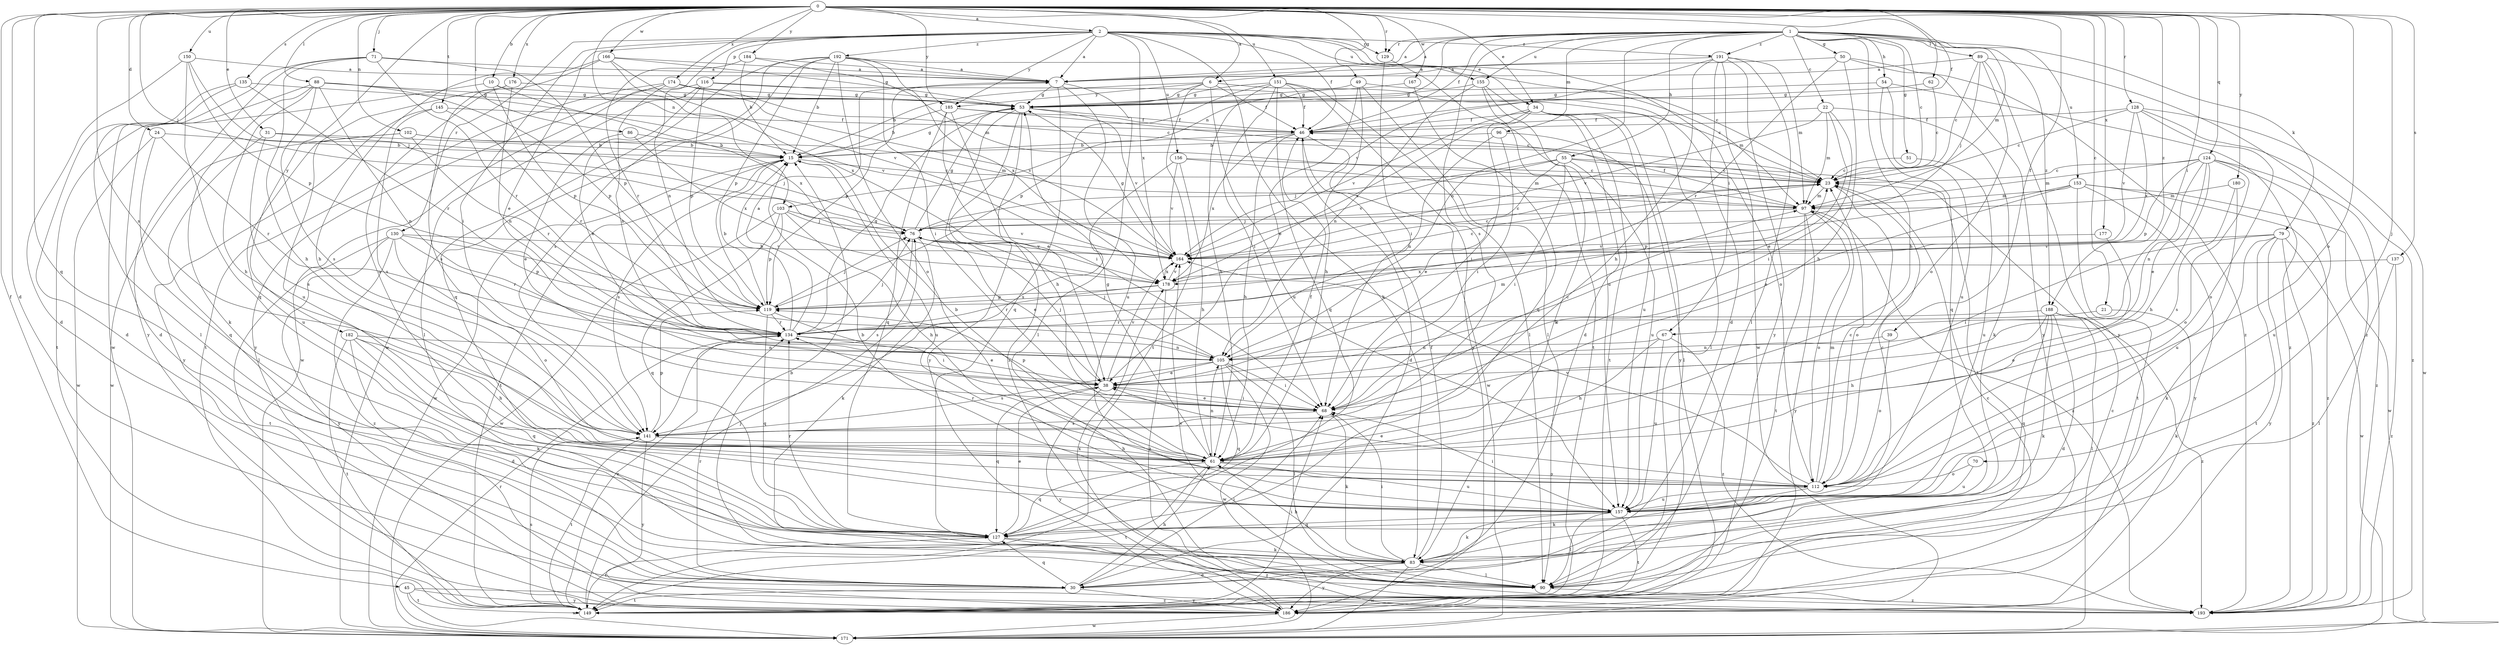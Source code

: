 strict digraph  {
0;
1;
2;
6;
7;
10;
15;
21;
22;
23;
24;
30;
31;
34;
38;
39;
45;
46;
49;
50;
51;
53;
54;
55;
61;
62;
67;
68;
70;
71;
76;
79;
83;
86;
88;
89;
90;
96;
97;
102;
103;
105;
112;
116;
119;
124;
127;
128;
129;
130;
134;
135;
137;
141;
145;
149;
150;
151;
153;
155;
156;
157;
164;
166;
167;
171;
174;
176;
177;
178;
180;
182;
184;
185;
186;
188;
191;
192;
193;
0 -> 2  [label=a];
0 -> 6  [label=a];
0 -> 10  [label=b];
0 -> 21  [label=c];
0 -> 24  [label=d];
0 -> 30  [label=d];
0 -> 31  [label=e];
0 -> 34  [label=e];
0 -> 39  [label=f];
0 -> 45  [label=f];
0 -> 46  [label=f];
0 -> 49  [label=g];
0 -> 62  [label=i];
0 -> 67  [label=i];
0 -> 70  [label=j];
0 -> 71  [label=j];
0 -> 76  [label=j];
0 -> 86  [label=l];
0 -> 88  [label=l];
0 -> 102  [label=n];
0 -> 103  [label=n];
0 -> 112  [label=o];
0 -> 124  [label=q];
0 -> 127  [label=q];
0 -> 128  [label=r];
0 -> 129  [label=r];
0 -> 135  [label=s];
0 -> 137  [label=s];
0 -> 141  [label=s];
0 -> 145  [label=t];
0 -> 150  [label=u];
0 -> 151  [label=u];
0 -> 166  [label=w];
0 -> 167  [label=w];
0 -> 174  [label=x];
0 -> 176  [label=x];
0 -> 177  [label=x];
0 -> 180  [label=y];
0 -> 182  [label=y];
0 -> 184  [label=y];
0 -> 185  [label=y];
0 -> 188  [label=z];
1 -> 6  [label=a];
1 -> 7  [label=a];
1 -> 22  [label=c];
1 -> 23  [label=c];
1 -> 46  [label=f];
1 -> 50  [label=g];
1 -> 51  [label=g];
1 -> 54  [label=h];
1 -> 55  [label=h];
1 -> 61  [label=h];
1 -> 79  [label=k];
1 -> 89  [label=l];
1 -> 96  [label=m];
1 -> 97  [label=m];
1 -> 103  [label=n];
1 -> 105  [label=n];
1 -> 129  [label=r];
1 -> 141  [label=s];
1 -> 153  [label=u];
1 -> 155  [label=u];
1 -> 188  [label=z];
1 -> 191  [label=z];
2 -> 7  [label=a];
2 -> 34  [label=e];
2 -> 38  [label=e];
2 -> 46  [label=f];
2 -> 67  [label=i];
2 -> 68  [label=i];
2 -> 83  [label=k];
2 -> 105  [label=n];
2 -> 116  [label=p];
2 -> 129  [label=r];
2 -> 130  [label=r];
2 -> 155  [label=u];
2 -> 156  [label=u];
2 -> 178  [label=x];
2 -> 185  [label=y];
2 -> 191  [label=z];
2 -> 192  [label=z];
6 -> 15  [label=b];
6 -> 46  [label=f];
6 -> 53  [label=g];
6 -> 112  [label=o];
6 -> 149  [label=t];
6 -> 157  [label=u];
6 -> 185  [label=y];
7 -> 53  [label=g];
7 -> 90  [label=l];
7 -> 119  [label=p];
7 -> 127  [label=q];
7 -> 157  [label=u];
10 -> 30  [label=d];
10 -> 53  [label=g];
10 -> 119  [label=p];
10 -> 178  [label=x];
15 -> 23  [label=c];
15 -> 53  [label=g];
15 -> 141  [label=s];
15 -> 149  [label=t];
15 -> 157  [label=u];
15 -> 171  [label=w];
21 -> 83  [label=k];
21 -> 134  [label=r];
22 -> 38  [label=e];
22 -> 46  [label=f];
22 -> 68  [label=i];
22 -> 83  [label=k];
22 -> 97  [label=m];
22 -> 164  [label=v];
23 -> 97  [label=m];
23 -> 112  [label=o];
24 -> 15  [label=b];
24 -> 127  [label=q];
24 -> 134  [label=r];
24 -> 171  [label=w];
30 -> 61  [label=h];
30 -> 68  [label=i];
30 -> 127  [label=q];
30 -> 134  [label=r];
30 -> 149  [label=t];
30 -> 186  [label=y];
31 -> 15  [label=b];
31 -> 76  [label=j];
31 -> 90  [label=l];
31 -> 141  [label=s];
34 -> 46  [label=f];
34 -> 68  [label=i];
34 -> 90  [label=l];
34 -> 149  [label=t];
34 -> 157  [label=u];
34 -> 164  [label=v];
34 -> 178  [label=x];
34 -> 186  [label=y];
38 -> 68  [label=i];
38 -> 76  [label=j];
38 -> 127  [label=q];
38 -> 164  [label=v];
38 -> 186  [label=y];
39 -> 105  [label=n];
39 -> 112  [label=o];
45 -> 149  [label=t];
45 -> 171  [label=w];
45 -> 186  [label=y];
45 -> 193  [label=z];
46 -> 15  [label=b];
46 -> 30  [label=d];
46 -> 61  [label=h];
46 -> 171  [label=w];
46 -> 178  [label=x];
49 -> 38  [label=e];
49 -> 53  [label=g];
49 -> 61  [label=h];
49 -> 90  [label=l];
49 -> 97  [label=m];
50 -> 7  [label=a];
50 -> 61  [label=h];
50 -> 134  [label=r];
50 -> 186  [label=y];
50 -> 193  [label=z];
51 -> 23  [label=c];
51 -> 157  [label=u];
53 -> 46  [label=f];
53 -> 61  [label=h];
53 -> 164  [label=v];
53 -> 186  [label=y];
53 -> 193  [label=z];
54 -> 53  [label=g];
54 -> 127  [label=q];
54 -> 157  [label=u];
54 -> 193  [label=z];
55 -> 23  [label=c];
55 -> 38  [label=e];
55 -> 68  [label=i];
55 -> 76  [label=j];
55 -> 90  [label=l];
55 -> 157  [label=u];
55 -> 164  [label=v];
61 -> 15  [label=b];
61 -> 46  [label=f];
61 -> 53  [label=g];
61 -> 105  [label=n];
61 -> 112  [label=o];
61 -> 127  [label=q];
61 -> 134  [label=r];
61 -> 149  [label=t];
61 -> 157  [label=u];
62 -> 23  [label=c];
62 -> 53  [label=g];
67 -> 61  [label=h];
67 -> 105  [label=n];
67 -> 157  [label=u];
67 -> 193  [label=z];
68 -> 23  [label=c];
68 -> 38  [label=e];
68 -> 83  [label=k];
68 -> 119  [label=p];
68 -> 141  [label=s];
70 -> 112  [label=o];
70 -> 157  [label=u];
71 -> 7  [label=a];
71 -> 61  [label=h];
71 -> 119  [label=p];
71 -> 134  [label=r];
71 -> 171  [label=w];
71 -> 186  [label=y];
76 -> 23  [label=c];
76 -> 38  [label=e];
76 -> 53  [label=g];
76 -> 83  [label=k];
76 -> 141  [label=s];
76 -> 164  [label=v];
79 -> 68  [label=i];
79 -> 83  [label=k];
79 -> 149  [label=t];
79 -> 164  [label=v];
79 -> 171  [label=w];
79 -> 186  [label=y];
79 -> 193  [label=z];
83 -> 30  [label=d];
83 -> 46  [label=f];
83 -> 61  [label=h];
83 -> 68  [label=i];
83 -> 90  [label=l];
83 -> 171  [label=w];
83 -> 186  [label=y];
86 -> 15  [label=b];
86 -> 38  [label=e];
86 -> 178  [label=x];
88 -> 53  [label=g];
88 -> 61  [label=h];
88 -> 83  [label=k];
88 -> 105  [label=n];
88 -> 119  [label=p];
88 -> 141  [label=s];
88 -> 149  [label=t];
88 -> 164  [label=v];
89 -> 7  [label=a];
89 -> 23  [label=c];
89 -> 76  [label=j];
89 -> 112  [label=o];
89 -> 186  [label=y];
89 -> 193  [label=z];
90 -> 15  [label=b];
90 -> 164  [label=v];
90 -> 193  [label=z];
96 -> 15  [label=b];
96 -> 68  [label=i];
96 -> 90  [label=l];
96 -> 105  [label=n];
97 -> 46  [label=f];
97 -> 76  [label=j];
97 -> 112  [label=o];
97 -> 149  [label=t];
97 -> 186  [label=y];
97 -> 193  [label=z];
102 -> 15  [label=b];
102 -> 97  [label=m];
102 -> 134  [label=r];
102 -> 157  [label=u];
102 -> 171  [label=w];
103 -> 61  [label=h];
103 -> 76  [label=j];
103 -> 119  [label=p];
103 -> 127  [label=q];
103 -> 164  [label=v];
103 -> 171  [label=w];
105 -> 38  [label=e];
105 -> 68  [label=i];
105 -> 76  [label=j];
105 -> 90  [label=l];
105 -> 97  [label=m];
105 -> 127  [label=q];
105 -> 141  [label=s];
105 -> 171  [label=w];
112 -> 23  [label=c];
112 -> 38  [label=e];
112 -> 83  [label=k];
112 -> 97  [label=m];
112 -> 157  [label=u];
112 -> 164  [label=v];
116 -> 23  [label=c];
116 -> 38  [label=e];
116 -> 53  [label=g];
116 -> 90  [label=l];
116 -> 119  [label=p];
116 -> 171  [label=w];
119 -> 15  [label=b];
119 -> 68  [label=i];
119 -> 76  [label=j];
119 -> 127  [label=q];
119 -> 134  [label=r];
124 -> 23  [label=c];
124 -> 38  [label=e];
124 -> 61  [label=h];
124 -> 97  [label=m];
124 -> 105  [label=n];
124 -> 112  [label=o];
124 -> 119  [label=p];
124 -> 157  [label=u];
124 -> 193  [label=z];
127 -> 38  [label=e];
127 -> 83  [label=k];
127 -> 134  [label=r];
127 -> 149  [label=t];
127 -> 193  [label=z];
128 -> 23  [label=c];
128 -> 46  [label=f];
128 -> 112  [label=o];
128 -> 164  [label=v];
128 -> 171  [label=w];
128 -> 178  [label=x];
128 -> 193  [label=z];
129 -> 68  [label=i];
129 -> 157  [label=u];
130 -> 112  [label=o];
130 -> 119  [label=p];
130 -> 134  [label=r];
130 -> 149  [label=t];
130 -> 164  [label=v];
130 -> 186  [label=y];
130 -> 193  [label=z];
134 -> 7  [label=a];
134 -> 15  [label=b];
134 -> 38  [label=e];
134 -> 53  [label=g];
134 -> 76  [label=j];
134 -> 105  [label=n];
135 -> 30  [label=d];
135 -> 53  [label=g];
135 -> 90  [label=l];
135 -> 134  [label=r];
137 -> 90  [label=l];
137 -> 178  [label=x];
137 -> 193  [label=z];
141 -> 61  [label=h];
141 -> 119  [label=p];
141 -> 149  [label=t];
141 -> 186  [label=y];
145 -> 46  [label=f];
145 -> 134  [label=r];
145 -> 141  [label=s];
145 -> 186  [label=y];
149 -> 68  [label=i];
149 -> 76  [label=j];
149 -> 134  [label=r];
149 -> 141  [label=s];
150 -> 7  [label=a];
150 -> 30  [label=d];
150 -> 76  [label=j];
150 -> 119  [label=p];
150 -> 127  [label=q];
151 -> 46  [label=f];
151 -> 53  [label=g];
151 -> 61  [label=h];
151 -> 68  [label=i];
151 -> 90  [label=l];
151 -> 119  [label=p];
151 -> 127  [label=q];
151 -> 186  [label=y];
153 -> 38  [label=e];
153 -> 97  [label=m];
153 -> 119  [label=p];
153 -> 149  [label=t];
153 -> 171  [label=w];
153 -> 186  [label=y];
153 -> 193  [label=z];
155 -> 30  [label=d];
155 -> 53  [label=g];
155 -> 83  [label=k];
155 -> 105  [label=n];
155 -> 149  [label=t];
156 -> 23  [label=c];
156 -> 61  [label=h];
156 -> 97  [label=m];
156 -> 141  [label=s];
156 -> 164  [label=v];
157 -> 15  [label=b];
157 -> 23  [label=c];
157 -> 68  [label=i];
157 -> 83  [label=k];
157 -> 90  [label=l];
157 -> 127  [label=q];
157 -> 149  [label=t];
164 -> 23  [label=c];
164 -> 53  [label=g];
164 -> 178  [label=x];
166 -> 7  [label=a];
166 -> 53  [label=g];
166 -> 61  [label=h];
166 -> 112  [label=o];
166 -> 164  [label=v];
166 -> 178  [label=x];
167 -> 53  [label=g];
167 -> 127  [label=q];
171 -> 23  [label=c];
171 -> 134  [label=r];
174 -> 23  [label=c];
174 -> 53  [label=g];
174 -> 105  [label=n];
174 -> 149  [label=t];
174 -> 164  [label=v];
174 -> 186  [label=y];
176 -> 53  [label=g];
176 -> 105  [label=n];
176 -> 141  [label=s];
176 -> 157  [label=u];
177 -> 112  [label=o];
177 -> 164  [label=v];
178 -> 23  [label=c];
178 -> 119  [label=p];
178 -> 134  [label=r];
178 -> 164  [label=v];
178 -> 193  [label=z];
180 -> 97  [label=m];
180 -> 141  [label=s];
180 -> 157  [label=u];
182 -> 30  [label=d];
182 -> 61  [label=h];
182 -> 83  [label=k];
182 -> 105  [label=n];
182 -> 127  [label=q];
182 -> 149  [label=t];
184 -> 7  [label=a];
184 -> 15  [label=b];
184 -> 97  [label=m];
184 -> 134  [label=r];
185 -> 15  [label=b];
185 -> 23  [label=c];
185 -> 38  [label=e];
185 -> 46  [label=f];
185 -> 68  [label=i];
185 -> 127  [label=q];
186 -> 23  [label=c];
186 -> 171  [label=w];
186 -> 178  [label=x];
188 -> 30  [label=d];
188 -> 61  [label=h];
188 -> 83  [label=k];
188 -> 90  [label=l];
188 -> 127  [label=q];
188 -> 134  [label=r];
188 -> 193  [label=z];
191 -> 7  [label=a];
191 -> 30  [label=d];
191 -> 61  [label=h];
191 -> 90  [label=l];
191 -> 97  [label=m];
191 -> 164  [label=v];
191 -> 171  [label=w];
191 -> 186  [label=y];
192 -> 7  [label=a];
192 -> 15  [label=b];
192 -> 23  [label=c];
192 -> 68  [label=i];
192 -> 112  [label=o];
192 -> 119  [label=p];
192 -> 127  [label=q];
192 -> 141  [label=s];
192 -> 171  [label=w];
192 -> 178  [label=x];
}
